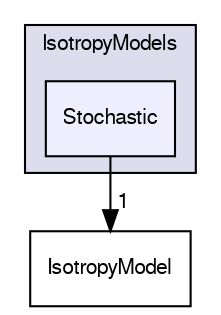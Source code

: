 digraph "src/lagrangian/intermediate/submodels/MPPIC/IsotropyModels/Stochastic" {
  bgcolor=transparent;
  compound=true
  node [ fontsize="10", fontname="FreeSans"];
  edge [ labelfontsize="10", labelfontname="FreeSans"];
  subgraph clusterdir_5ebf5441bb19562900f53624daac8cc1 {
    graph [ bgcolor="#ddddee", pencolor="black", label="IsotropyModels" fontname="FreeSans", fontsize="10", URL="dir_5ebf5441bb19562900f53624daac8cc1.html"]
  dir_69c9efdb6d88b3b0bf2a1c373b0d0544 [shape=box, label="Stochastic", style="filled", fillcolor="#eeeeff", pencolor="black", URL="dir_69c9efdb6d88b3b0bf2a1c373b0d0544.html"];
  }
  dir_a90a64b49b311eb4730f048fb9c5d106 [shape=box label="IsotropyModel" URL="dir_a90a64b49b311eb4730f048fb9c5d106.html"];
  dir_69c9efdb6d88b3b0bf2a1c373b0d0544->dir_a90a64b49b311eb4730f048fb9c5d106 [headlabel="1", labeldistance=1.5 headhref="dir_001414_001412.html"];
}
